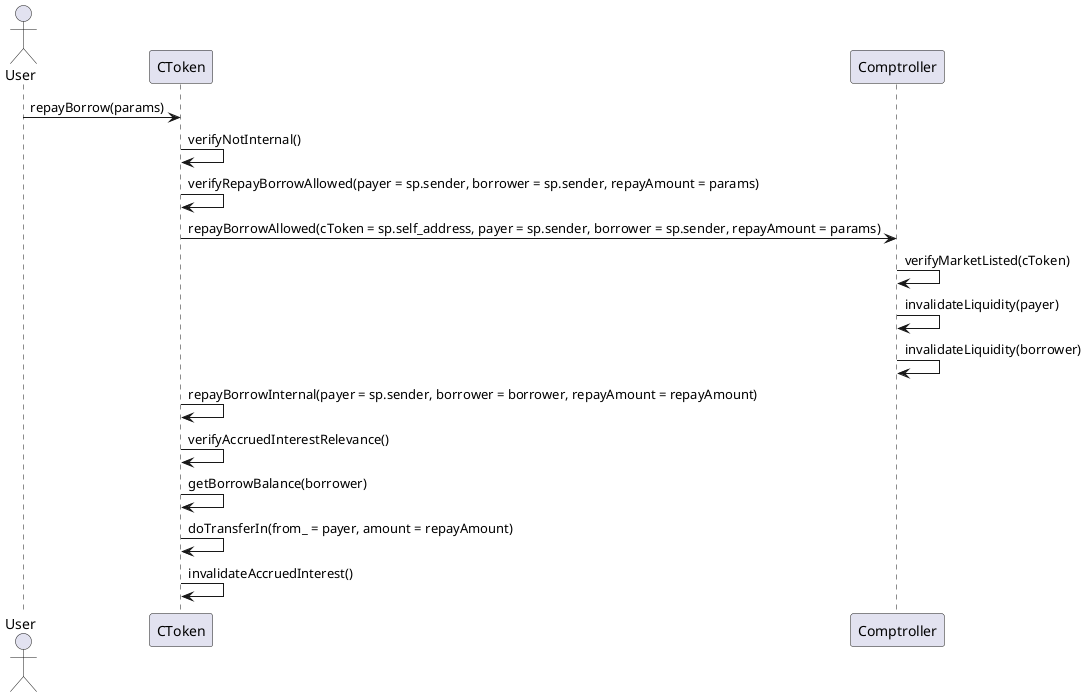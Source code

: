 @startuml repayBorrow
Actor User
participant CToken
participant Comptroller

User -> CToken : repayBorrow(params)
CToken -> CToken : verifyNotInternal()
CToken -> CToken : verifyRepayBorrowAllowed(payer = sp.sender, borrower = sp.sender, repayAmount = params)
CToken -> Comptroller : repayBorrowAllowed(cToken = sp.self_address, payer = sp.sender, borrower = sp.sender, repayAmount = params)
Comptroller -> Comptroller : verifyMarketListed(cToken)
Comptroller -> Comptroller : invalidateLiquidity(payer)
Comptroller -> Comptroller : invalidateLiquidity(borrower)
CToken -> CToken : repayBorrowInternal(payer = sp.sender, borrower = borrower, repayAmount = repayAmount)
CToken -> CToken : verifyAccruedInterestRelevance()
CToken -> CToken : getBorrowBalance(borrower)
CToken -> CToken : doTransferIn(from_ = payer, amount = repayAmount)
CToken -> CToken : invalidateAccruedInterest()
@enduml

